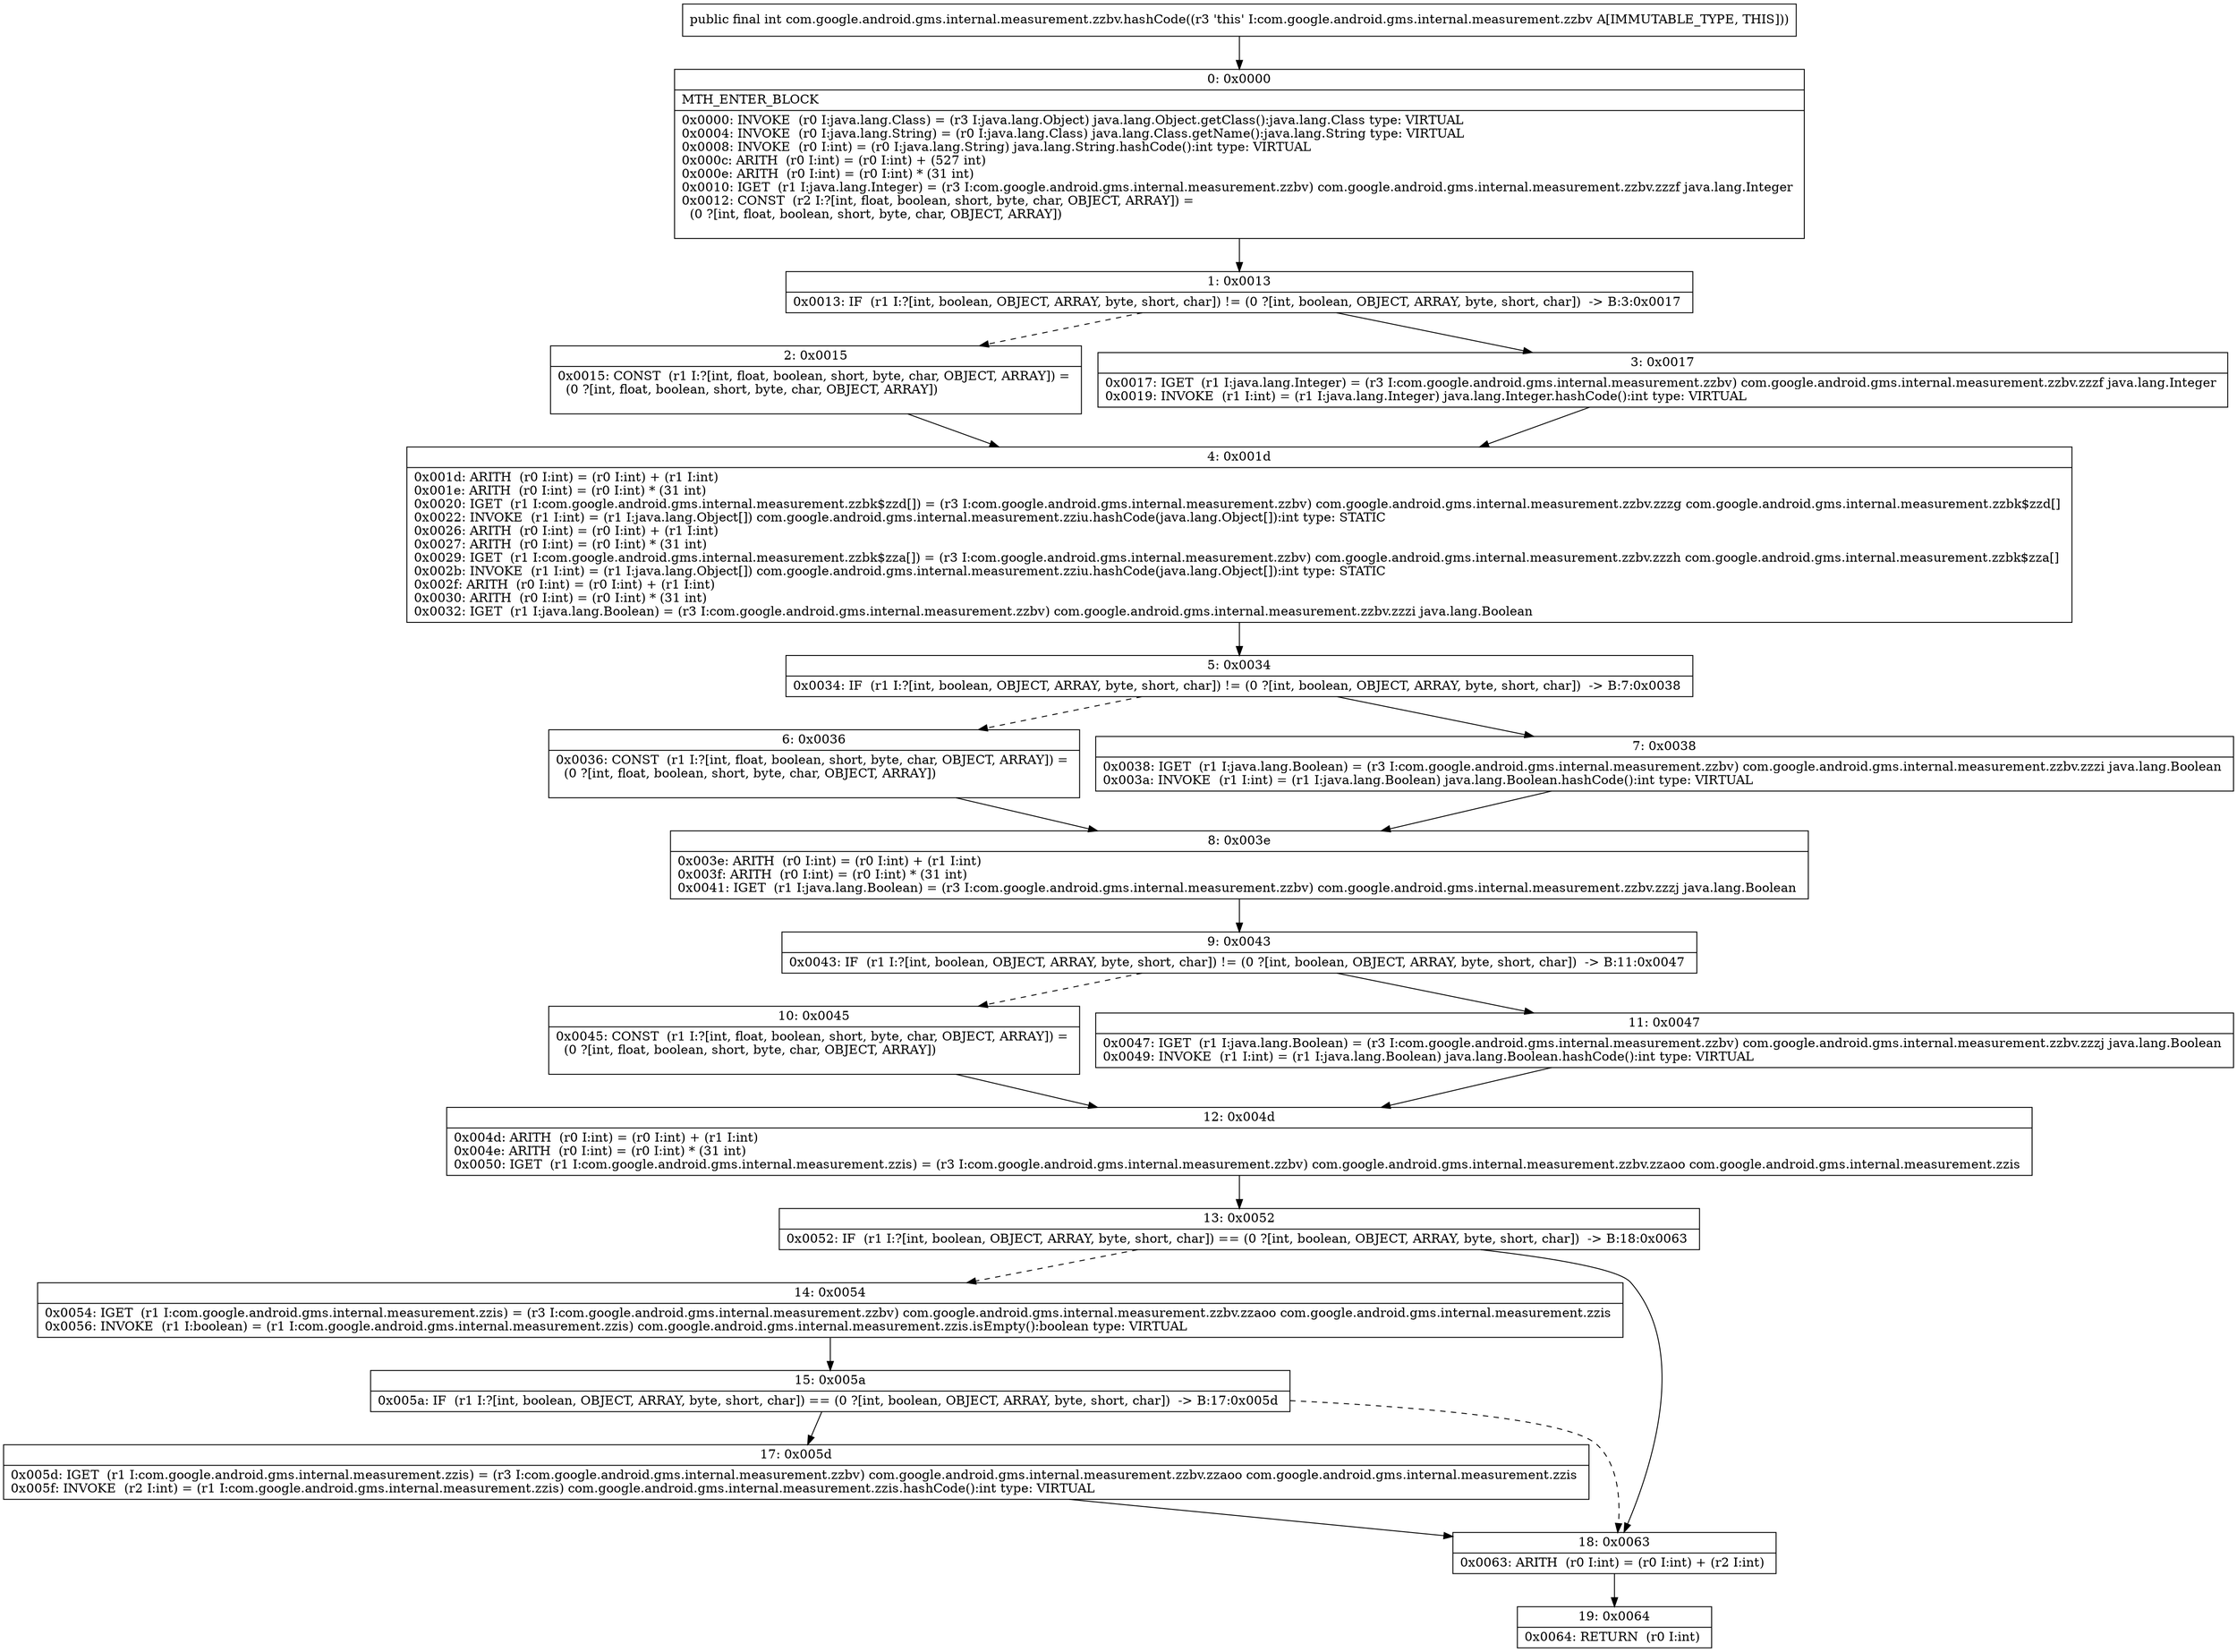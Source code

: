 digraph "CFG forcom.google.android.gms.internal.measurement.zzbv.hashCode()I" {
Node_0 [shape=record,label="{0\:\ 0x0000|MTH_ENTER_BLOCK\l|0x0000: INVOKE  (r0 I:java.lang.Class) = (r3 I:java.lang.Object) java.lang.Object.getClass():java.lang.Class type: VIRTUAL \l0x0004: INVOKE  (r0 I:java.lang.String) = (r0 I:java.lang.Class) java.lang.Class.getName():java.lang.String type: VIRTUAL \l0x0008: INVOKE  (r0 I:int) = (r0 I:java.lang.String) java.lang.String.hashCode():int type: VIRTUAL \l0x000c: ARITH  (r0 I:int) = (r0 I:int) + (527 int) \l0x000e: ARITH  (r0 I:int) = (r0 I:int) * (31 int) \l0x0010: IGET  (r1 I:java.lang.Integer) = (r3 I:com.google.android.gms.internal.measurement.zzbv) com.google.android.gms.internal.measurement.zzbv.zzzf java.lang.Integer \l0x0012: CONST  (r2 I:?[int, float, boolean, short, byte, char, OBJECT, ARRAY]) = \l  (0 ?[int, float, boolean, short, byte, char, OBJECT, ARRAY])\l \l}"];
Node_1 [shape=record,label="{1\:\ 0x0013|0x0013: IF  (r1 I:?[int, boolean, OBJECT, ARRAY, byte, short, char]) != (0 ?[int, boolean, OBJECT, ARRAY, byte, short, char])  \-\> B:3:0x0017 \l}"];
Node_2 [shape=record,label="{2\:\ 0x0015|0x0015: CONST  (r1 I:?[int, float, boolean, short, byte, char, OBJECT, ARRAY]) = \l  (0 ?[int, float, boolean, short, byte, char, OBJECT, ARRAY])\l \l}"];
Node_3 [shape=record,label="{3\:\ 0x0017|0x0017: IGET  (r1 I:java.lang.Integer) = (r3 I:com.google.android.gms.internal.measurement.zzbv) com.google.android.gms.internal.measurement.zzbv.zzzf java.lang.Integer \l0x0019: INVOKE  (r1 I:int) = (r1 I:java.lang.Integer) java.lang.Integer.hashCode():int type: VIRTUAL \l}"];
Node_4 [shape=record,label="{4\:\ 0x001d|0x001d: ARITH  (r0 I:int) = (r0 I:int) + (r1 I:int) \l0x001e: ARITH  (r0 I:int) = (r0 I:int) * (31 int) \l0x0020: IGET  (r1 I:com.google.android.gms.internal.measurement.zzbk$zzd[]) = (r3 I:com.google.android.gms.internal.measurement.zzbv) com.google.android.gms.internal.measurement.zzbv.zzzg com.google.android.gms.internal.measurement.zzbk$zzd[] \l0x0022: INVOKE  (r1 I:int) = (r1 I:java.lang.Object[]) com.google.android.gms.internal.measurement.zziu.hashCode(java.lang.Object[]):int type: STATIC \l0x0026: ARITH  (r0 I:int) = (r0 I:int) + (r1 I:int) \l0x0027: ARITH  (r0 I:int) = (r0 I:int) * (31 int) \l0x0029: IGET  (r1 I:com.google.android.gms.internal.measurement.zzbk$zza[]) = (r3 I:com.google.android.gms.internal.measurement.zzbv) com.google.android.gms.internal.measurement.zzbv.zzzh com.google.android.gms.internal.measurement.zzbk$zza[] \l0x002b: INVOKE  (r1 I:int) = (r1 I:java.lang.Object[]) com.google.android.gms.internal.measurement.zziu.hashCode(java.lang.Object[]):int type: STATIC \l0x002f: ARITH  (r0 I:int) = (r0 I:int) + (r1 I:int) \l0x0030: ARITH  (r0 I:int) = (r0 I:int) * (31 int) \l0x0032: IGET  (r1 I:java.lang.Boolean) = (r3 I:com.google.android.gms.internal.measurement.zzbv) com.google.android.gms.internal.measurement.zzbv.zzzi java.lang.Boolean \l}"];
Node_5 [shape=record,label="{5\:\ 0x0034|0x0034: IF  (r1 I:?[int, boolean, OBJECT, ARRAY, byte, short, char]) != (0 ?[int, boolean, OBJECT, ARRAY, byte, short, char])  \-\> B:7:0x0038 \l}"];
Node_6 [shape=record,label="{6\:\ 0x0036|0x0036: CONST  (r1 I:?[int, float, boolean, short, byte, char, OBJECT, ARRAY]) = \l  (0 ?[int, float, boolean, short, byte, char, OBJECT, ARRAY])\l \l}"];
Node_7 [shape=record,label="{7\:\ 0x0038|0x0038: IGET  (r1 I:java.lang.Boolean) = (r3 I:com.google.android.gms.internal.measurement.zzbv) com.google.android.gms.internal.measurement.zzbv.zzzi java.lang.Boolean \l0x003a: INVOKE  (r1 I:int) = (r1 I:java.lang.Boolean) java.lang.Boolean.hashCode():int type: VIRTUAL \l}"];
Node_8 [shape=record,label="{8\:\ 0x003e|0x003e: ARITH  (r0 I:int) = (r0 I:int) + (r1 I:int) \l0x003f: ARITH  (r0 I:int) = (r0 I:int) * (31 int) \l0x0041: IGET  (r1 I:java.lang.Boolean) = (r3 I:com.google.android.gms.internal.measurement.zzbv) com.google.android.gms.internal.measurement.zzbv.zzzj java.lang.Boolean \l}"];
Node_9 [shape=record,label="{9\:\ 0x0043|0x0043: IF  (r1 I:?[int, boolean, OBJECT, ARRAY, byte, short, char]) != (0 ?[int, boolean, OBJECT, ARRAY, byte, short, char])  \-\> B:11:0x0047 \l}"];
Node_10 [shape=record,label="{10\:\ 0x0045|0x0045: CONST  (r1 I:?[int, float, boolean, short, byte, char, OBJECT, ARRAY]) = \l  (0 ?[int, float, boolean, short, byte, char, OBJECT, ARRAY])\l \l}"];
Node_11 [shape=record,label="{11\:\ 0x0047|0x0047: IGET  (r1 I:java.lang.Boolean) = (r3 I:com.google.android.gms.internal.measurement.zzbv) com.google.android.gms.internal.measurement.zzbv.zzzj java.lang.Boolean \l0x0049: INVOKE  (r1 I:int) = (r1 I:java.lang.Boolean) java.lang.Boolean.hashCode():int type: VIRTUAL \l}"];
Node_12 [shape=record,label="{12\:\ 0x004d|0x004d: ARITH  (r0 I:int) = (r0 I:int) + (r1 I:int) \l0x004e: ARITH  (r0 I:int) = (r0 I:int) * (31 int) \l0x0050: IGET  (r1 I:com.google.android.gms.internal.measurement.zzis) = (r3 I:com.google.android.gms.internal.measurement.zzbv) com.google.android.gms.internal.measurement.zzbv.zzaoo com.google.android.gms.internal.measurement.zzis \l}"];
Node_13 [shape=record,label="{13\:\ 0x0052|0x0052: IF  (r1 I:?[int, boolean, OBJECT, ARRAY, byte, short, char]) == (0 ?[int, boolean, OBJECT, ARRAY, byte, short, char])  \-\> B:18:0x0063 \l}"];
Node_14 [shape=record,label="{14\:\ 0x0054|0x0054: IGET  (r1 I:com.google.android.gms.internal.measurement.zzis) = (r3 I:com.google.android.gms.internal.measurement.zzbv) com.google.android.gms.internal.measurement.zzbv.zzaoo com.google.android.gms.internal.measurement.zzis \l0x0056: INVOKE  (r1 I:boolean) = (r1 I:com.google.android.gms.internal.measurement.zzis) com.google.android.gms.internal.measurement.zzis.isEmpty():boolean type: VIRTUAL \l}"];
Node_15 [shape=record,label="{15\:\ 0x005a|0x005a: IF  (r1 I:?[int, boolean, OBJECT, ARRAY, byte, short, char]) == (0 ?[int, boolean, OBJECT, ARRAY, byte, short, char])  \-\> B:17:0x005d \l}"];
Node_17 [shape=record,label="{17\:\ 0x005d|0x005d: IGET  (r1 I:com.google.android.gms.internal.measurement.zzis) = (r3 I:com.google.android.gms.internal.measurement.zzbv) com.google.android.gms.internal.measurement.zzbv.zzaoo com.google.android.gms.internal.measurement.zzis \l0x005f: INVOKE  (r2 I:int) = (r1 I:com.google.android.gms.internal.measurement.zzis) com.google.android.gms.internal.measurement.zzis.hashCode():int type: VIRTUAL \l}"];
Node_18 [shape=record,label="{18\:\ 0x0063|0x0063: ARITH  (r0 I:int) = (r0 I:int) + (r2 I:int) \l}"];
Node_19 [shape=record,label="{19\:\ 0x0064|0x0064: RETURN  (r0 I:int) \l}"];
MethodNode[shape=record,label="{public final int com.google.android.gms.internal.measurement.zzbv.hashCode((r3 'this' I:com.google.android.gms.internal.measurement.zzbv A[IMMUTABLE_TYPE, THIS])) }"];
MethodNode -> Node_0;
Node_0 -> Node_1;
Node_1 -> Node_2[style=dashed];
Node_1 -> Node_3;
Node_2 -> Node_4;
Node_3 -> Node_4;
Node_4 -> Node_5;
Node_5 -> Node_6[style=dashed];
Node_5 -> Node_7;
Node_6 -> Node_8;
Node_7 -> Node_8;
Node_8 -> Node_9;
Node_9 -> Node_10[style=dashed];
Node_9 -> Node_11;
Node_10 -> Node_12;
Node_11 -> Node_12;
Node_12 -> Node_13;
Node_13 -> Node_14[style=dashed];
Node_13 -> Node_18;
Node_14 -> Node_15;
Node_15 -> Node_17;
Node_15 -> Node_18[style=dashed];
Node_17 -> Node_18;
Node_18 -> Node_19;
}

